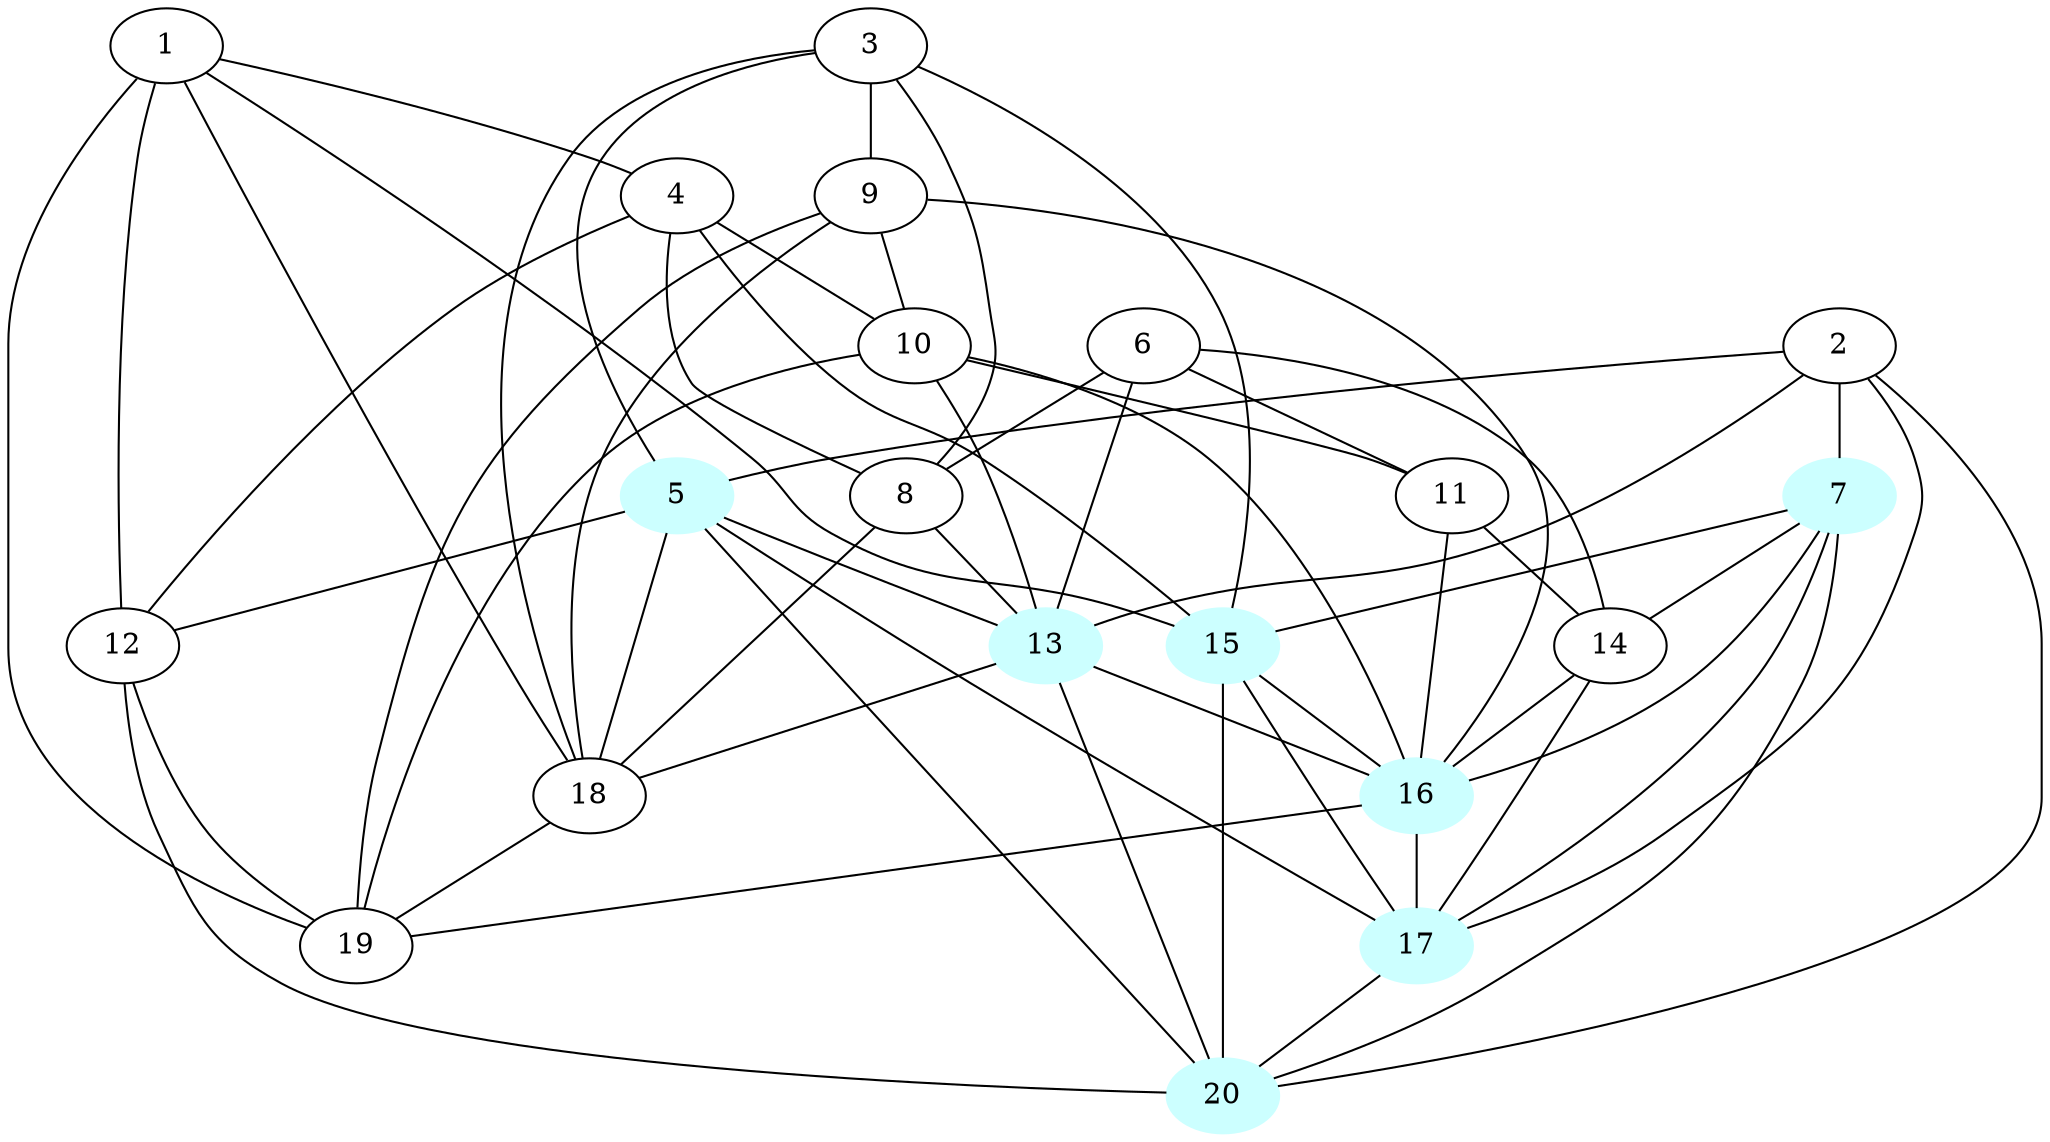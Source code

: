 graph G {
    5 [style=filled, color="#CCFFFF"];
    7 [style=filled, color="#CCFFFF"];
    13 [style=filled, color="#CCFFFF"];
    15 [style=filled, color="#CCFFFF"];
    16 [style=filled, color="#CCFFFF"];
    17 [style=filled, color="#CCFFFF"];
    20 [style=filled, color="#CCFFFF"];
    1 -- 4 [len= 2]
    1 -- 12 [len= 2]
    1 -- 15 [len= 2]
    1 -- 18 [len= 2]
    1 -- 19 [len= 2]
    2 -- 5 [len= 2]
    2 -- 7 [len= 2]
    2 -- 13 [len= 2]
    2 -- 17 [len= 2]
    2 -- 20 [len= 2]
    3 -- 5 [len= 2]
    3 -- 8 [len= 2]
    3 -- 9 [len= 2]
    3 -- 15 [len= 2]
    3 -- 18 [len= 2]
    4 -- 8 [len= 2]
    4 -- 10 [len= 2]
    4 -- 12 [len= 2]
    4 -- 15 [len= 2]
    5 -- 12 [len= 2]
    5 -- 13 [len= 2]
    5 -- 17 [len= 2]
    5 -- 18 [len= 2]
    5 -- 20 [len= 2]
    6 -- 8 [len= 2]
    6 -- 11 [len= 2]
    6 -- 13 [len= 2]
    6 -- 14 [len= 2]
    7 -- 14 [len= 2]
    7 -- 15 [len= 2]
    7 -- 16 [len= 2]
    7 -- 17 [len= 2]
    7 -- 20 [len= 2]
    8 -- 13 [len= 2]
    8 -- 18 [len= 2]
    9 -- 10 [len= 2]
    9 -- 16 [len= 2]
    9 -- 18 [len= 2]
    9 -- 19 [len= 2]
    10 -- 11 [len= 2]
    10 -- 13 [len= 2]
    10 -- 16 [len= 2]
    10 -- 19 [len= 2]
    11 -- 14 [len= 2]
    11 -- 16 [len= 2]
    12 -- 19 [len= 2]
    12 -- 20 [len= 2]
    13 -- 16 [len= 2]
    13 -- 18 [len= 2]
    13 -- 20 [len= 2]
    14 -- 16 [len= 2]
    14 -- 17 [len= 2]
    15 -- 16 [len= 2]
    15 -- 17 [len= 2]
    15 -- 20 [len= 2]
    16 -- 17 [len= 2]
    16 -- 19 [len= 2]
    17 -- 20 [len= 2]
    18 -- 19 [len= 2]
}
